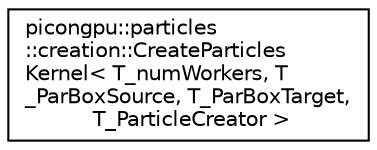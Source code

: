 digraph "Graphical Class Hierarchy"
{
 // LATEX_PDF_SIZE
  edge [fontname="Helvetica",fontsize="10",labelfontname="Helvetica",labelfontsize="10"];
  node [fontname="Helvetica",fontsize="10",shape=record];
  rankdir="LR";
  Node0 [label="picongpu::particles\l::creation::CreateParticles\lKernel\< T_numWorkers, T\l_ParBoxSource, T_ParBoxTarget,\l T_ParticleCreator \>",height=0.2,width=0.4,color="black", fillcolor="white", style="filled",URL="$structpicongpu_1_1particles_1_1creation_1_1_create_particles_kernel.html",tooltip="Functor with main kernel for particle creation."];
}
